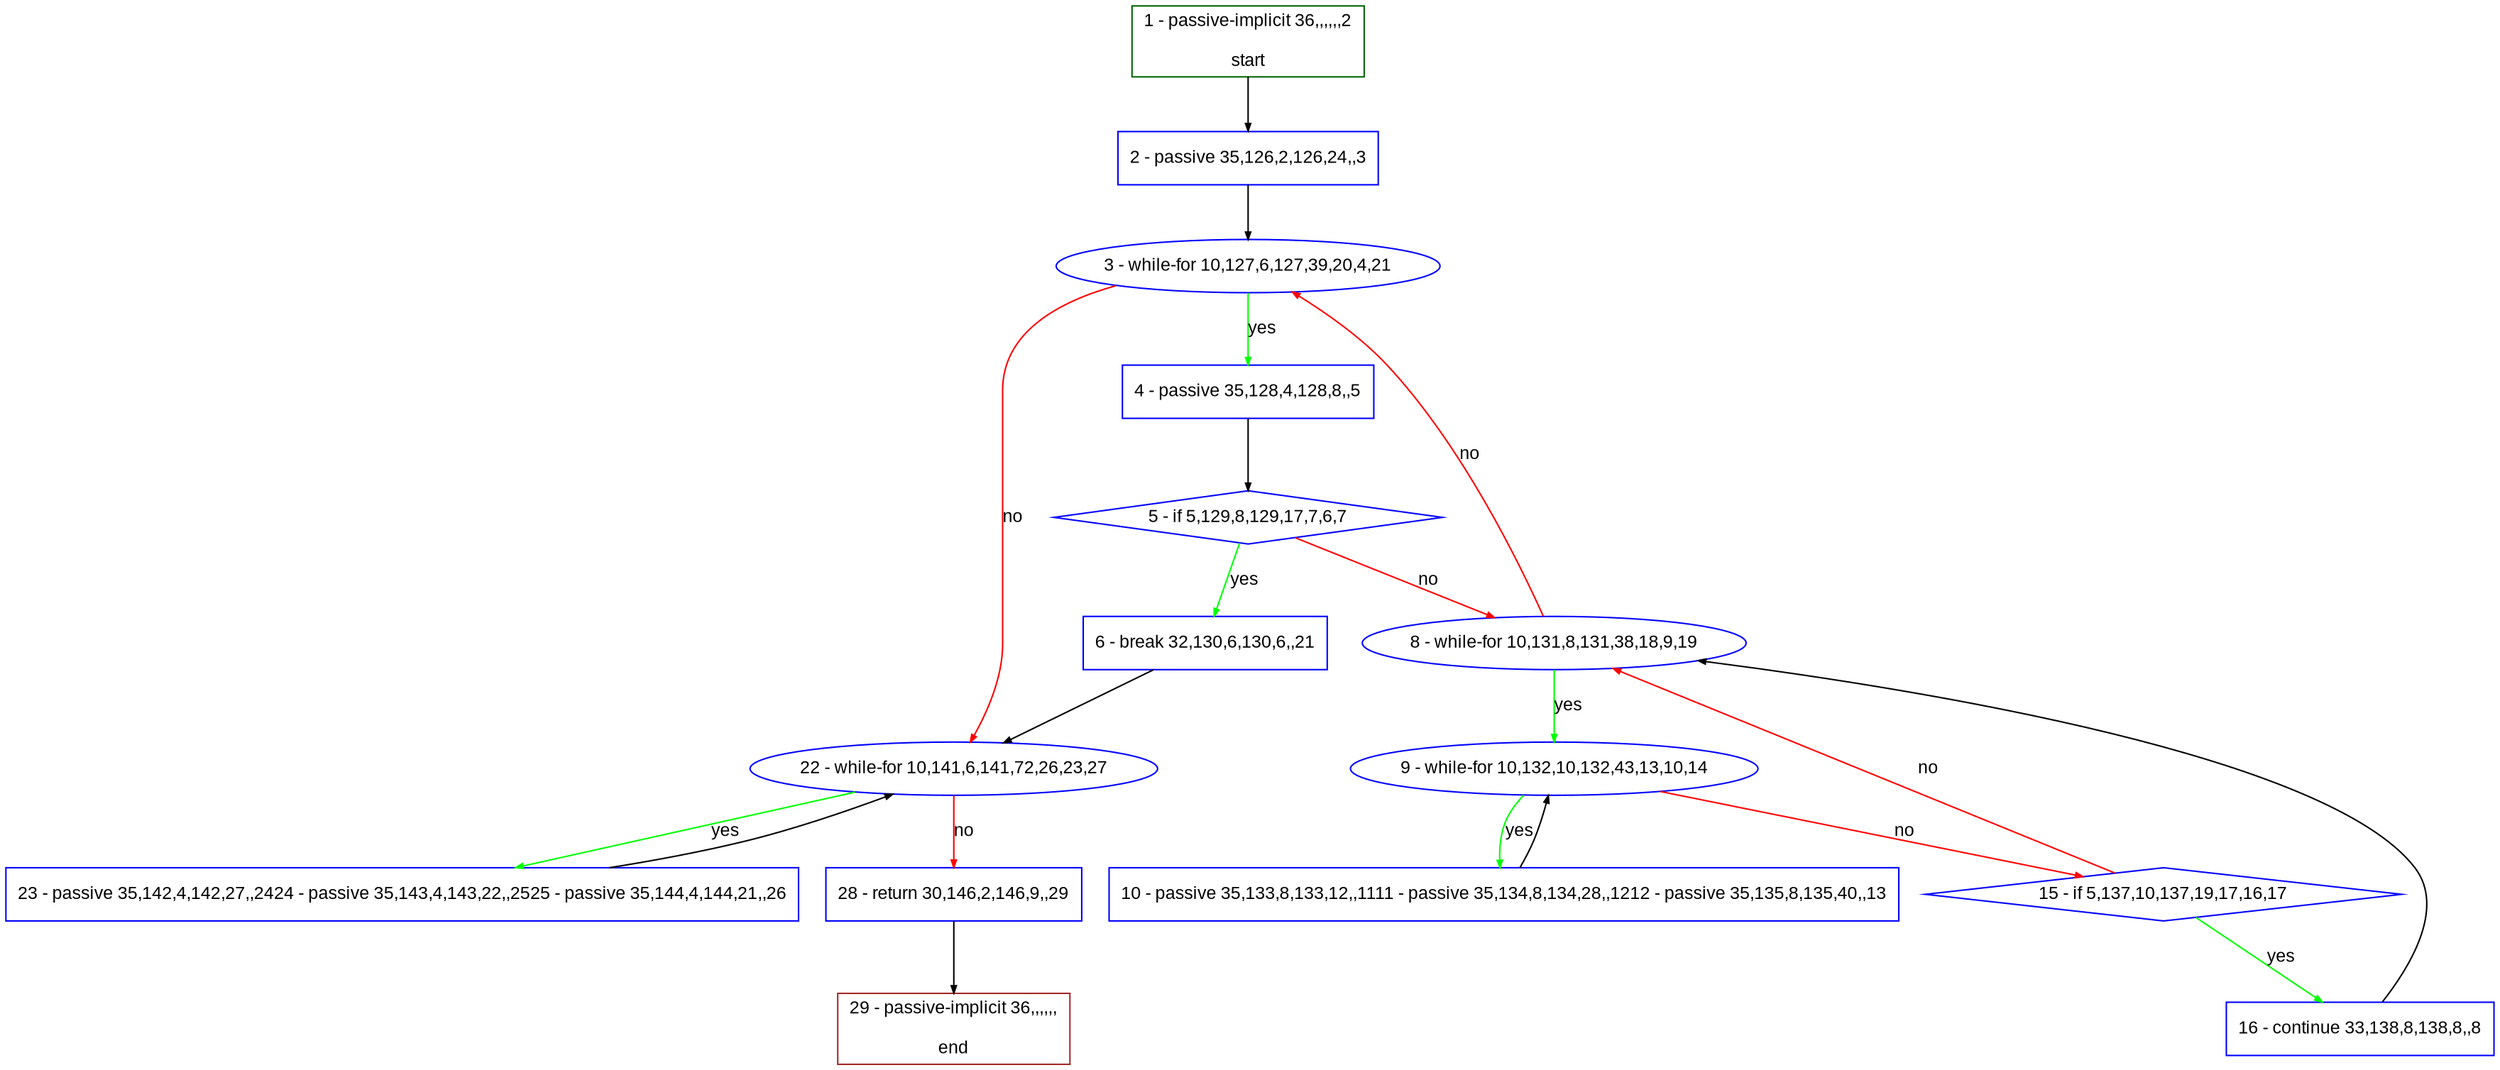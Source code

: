 digraph "" {
  graph [pack="true", label="", fontsize="12", packmode="clust", fontname="Arial", fillcolor="#FFFFCC", bgcolor="white", style="rounded,filled", compound="true"];
  node [node_initialized="no", label="", color="grey", fontsize="12", fillcolor="white", fontname="Arial", style="filled", shape="rectangle", compound="true", fixedsize="false"];
  edge [fontcolor="black", arrowhead="normal", arrowtail="none", arrowsize="0.5", ltail="", label="", color="black", fontsize="12", lhead="", fontname="Arial", dir="forward", compound="true"];
  __N1 [label="2 - passive 35,126,2,126,24,,3", color="#0000ff", fillcolor="#ffffff", style="filled", shape="box"];
  __N2 [label="1 - passive-implicit 36,,,,,,2\n\nstart", color="#006400", fillcolor="#ffffff", style="filled", shape="box"];
  __N3 [label="3 - while-for 10,127,6,127,39,20,4,21", color="#0000ff", fillcolor="#ffffff", style="filled", shape="oval"];
  __N4 [label="4 - passive 35,128,4,128,8,,5", color="#0000ff", fillcolor="#ffffff", style="filled", shape="box"];
  __N5 [label="22 - while-for 10,141,6,141,72,26,23,27", color="#0000ff", fillcolor="#ffffff", style="filled", shape="oval"];
  __N6 [label="5 - if 5,129,8,129,17,7,6,7", color="#0000ff", fillcolor="#ffffff", style="filled", shape="diamond"];
  __N7 [label="6 - break 32,130,6,130,6,,21", color="#0000ff", fillcolor="#ffffff", style="filled", shape="box"];
  __N8 [label="8 - while-for 10,131,8,131,38,18,9,19", color="#0000ff", fillcolor="#ffffff", style="filled", shape="oval"];
  __N9 [label="9 - while-for 10,132,10,132,43,13,10,14", color="#0000ff", fillcolor="#ffffff", style="filled", shape="oval"];
  __N10 [label="10 - passive 35,133,8,133,12,,1111 - passive 35,134,8,134,28,,1212 - passive 35,135,8,135,40,,13", color="#0000ff", fillcolor="#ffffff", style="filled", shape="box"];
  __N11 [label="15 - if 5,137,10,137,19,17,16,17", color="#0000ff", fillcolor="#ffffff", style="filled", shape="diamond"];
  __N12 [label="16 - continue 33,138,8,138,8,,8", color="#0000ff", fillcolor="#ffffff", style="filled", shape="box"];
  __N13 [label="23 - passive 35,142,4,142,27,,2424 - passive 35,143,4,143,22,,2525 - passive 35,144,4,144,21,,26", color="#0000ff", fillcolor="#ffffff", style="filled", shape="box"];
  __N14 [label="28 - return 30,146,2,146,9,,29", color="#0000ff", fillcolor="#ffffff", style="filled", shape="box"];
  __N15 [label="29 - passive-implicit 36,,,,,,\n\nend", color="#a52a2a", fillcolor="#ffffff", style="filled", shape="box"];
  __N2 -> __N1 [arrowhead="normal", arrowtail="none", color="#000000", label="", dir="forward"];
  __N1 -> __N3 [arrowhead="normal", arrowtail="none", color="#000000", label="", dir="forward"];
  __N3 -> __N4 [arrowhead="normal", arrowtail="none", color="#00ff00", label="yes", dir="forward"];
  __N3 -> __N5 [arrowhead="normal", arrowtail="none", color="#ff0000", label="no", dir="forward"];
  __N4 -> __N6 [arrowhead="normal", arrowtail="none", color="#000000", label="", dir="forward"];
  __N6 -> __N7 [arrowhead="normal", arrowtail="none", color="#00ff00", label="yes", dir="forward"];
  __N6 -> __N8 [arrowhead="normal", arrowtail="none", color="#ff0000", label="no", dir="forward"];
  __N7 -> __N5 [arrowhead="normal", arrowtail="none", color="#000000", label="", dir="forward"];
  __N8 -> __N3 [arrowhead="normal", arrowtail="none", color="#ff0000", label="no", dir="forward"];
  __N8 -> __N9 [arrowhead="normal", arrowtail="none", color="#00ff00", label="yes", dir="forward"];
  __N9 -> __N10 [arrowhead="normal", arrowtail="none", color="#00ff00", label="yes", dir="forward"];
  __N10 -> __N9 [arrowhead="normal", arrowtail="none", color="#000000", label="", dir="forward"];
  __N9 -> __N11 [arrowhead="normal", arrowtail="none", color="#ff0000", label="no", dir="forward"];
  __N11 -> __N8 [arrowhead="normal", arrowtail="none", color="#ff0000", label="no", dir="forward"];
  __N11 -> __N12 [arrowhead="normal", arrowtail="none", color="#00ff00", label="yes", dir="forward"];
  __N12 -> __N8 [arrowhead="normal", arrowtail="none", color="#000000", label="", dir="forward"];
  __N5 -> __N13 [arrowhead="normal", arrowtail="none", color="#00ff00", label="yes", dir="forward"];
  __N13 -> __N5 [arrowhead="normal", arrowtail="none", color="#000000", label="", dir="forward"];
  __N5 -> __N14 [arrowhead="normal", arrowtail="none", color="#ff0000", label="no", dir="forward"];
  __N14 -> __N15 [arrowhead="normal", arrowtail="none", color="#000000", label="", dir="forward"];
}
